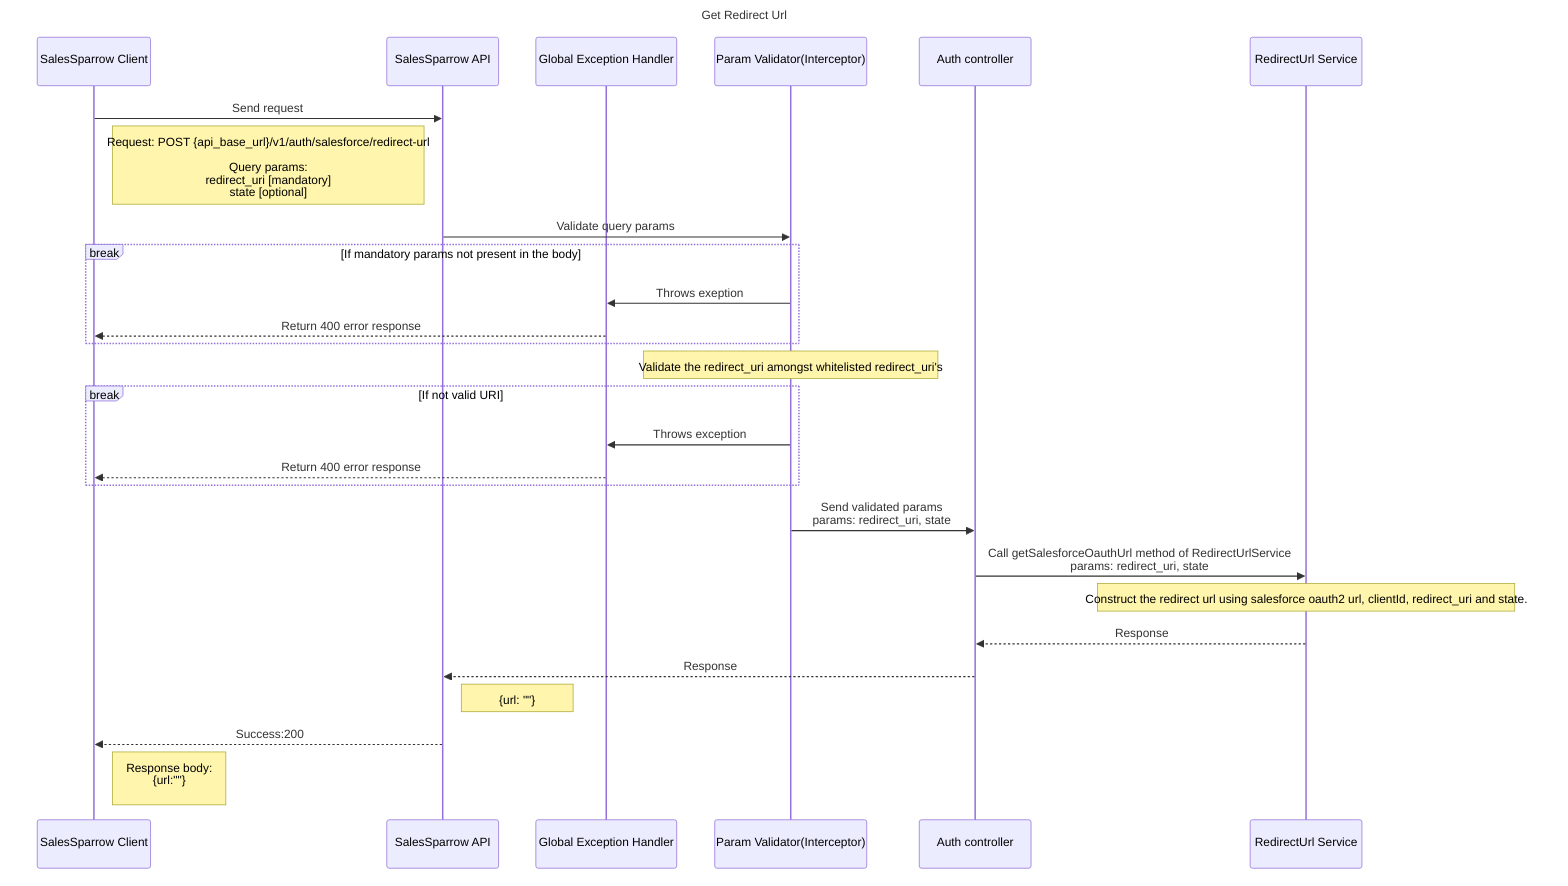 sequenceDiagram
  title Get Redirect Url
    participant ui as SalesSparrow Client
    participant api as SalesSparrow API
    participant exceptionHandler as Global Exception Handler
    participant validator as Param Validator(Interceptor)
    participant controller as Auth controller
    participant service as RedirectUrl Service
    
    ui->>api:  Send request 
    note right of ui: Request: POST {api_base_url}/v1/auth/salesforce/redirect-url<br><br>Query params: <br>redirect_uri [mandatory] <br>state [optional] 

    api->>validator: Validate query params
    

    break If mandatory params not present in the body
        validator->>exceptionHandler: Throws exeption
        exceptionHandler-->>ui:Return 400 error response 
    end

    note over validator: Validate the redirect_uri amongst whitelisted redirect_uri's
    break If not valid URI
        validator->>exceptionHandler: Throws exception 
        exceptionHandler-->>ui: Return 400 error response
    end

    validator->>controller: Send validated params <br> params: redirect_uri, state

    controller->>service: Call getSalesforceOauthUrl method of RedirectUrlService<br> params: redirect_uri, state
    note over service: Construct the redirect url using salesforce oauth2 url, clientId, redirect_uri and state. 

    service-->> controller: Response
    controller-->>api: Response
    note right of api: {url: ""}

    api-->>ui: Success:200
    note right of ui: Response body:<br> {url:""}<br>